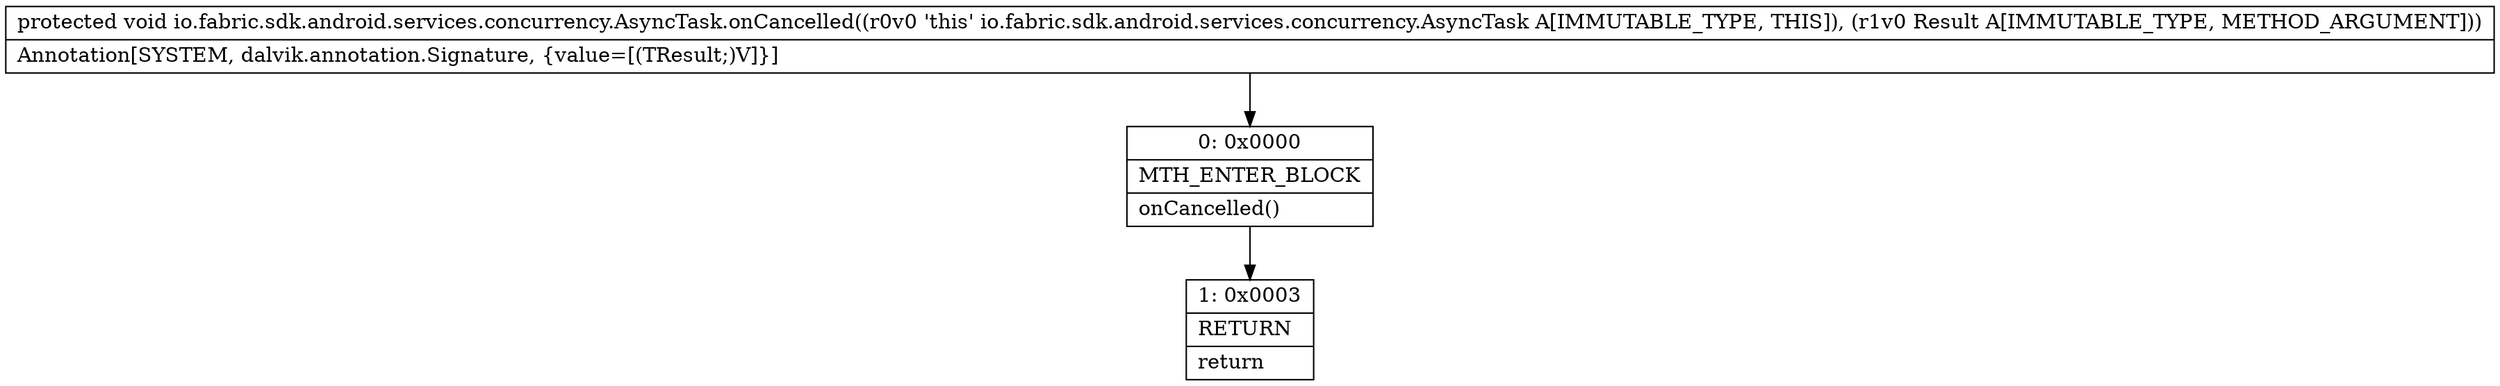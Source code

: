 digraph "CFG forio.fabric.sdk.android.services.concurrency.AsyncTask.onCancelled(Ljava\/lang\/Object;)V" {
Node_0 [shape=record,label="{0\:\ 0x0000|MTH_ENTER_BLOCK\l|onCancelled()\l}"];
Node_1 [shape=record,label="{1\:\ 0x0003|RETURN\l|return\l}"];
MethodNode[shape=record,label="{protected void io.fabric.sdk.android.services.concurrency.AsyncTask.onCancelled((r0v0 'this' io.fabric.sdk.android.services.concurrency.AsyncTask A[IMMUTABLE_TYPE, THIS]), (r1v0 Result A[IMMUTABLE_TYPE, METHOD_ARGUMENT]))  | Annotation[SYSTEM, dalvik.annotation.Signature, \{value=[(TResult;)V]\}]\l}"];
MethodNode -> Node_0;
Node_0 -> Node_1;
}

